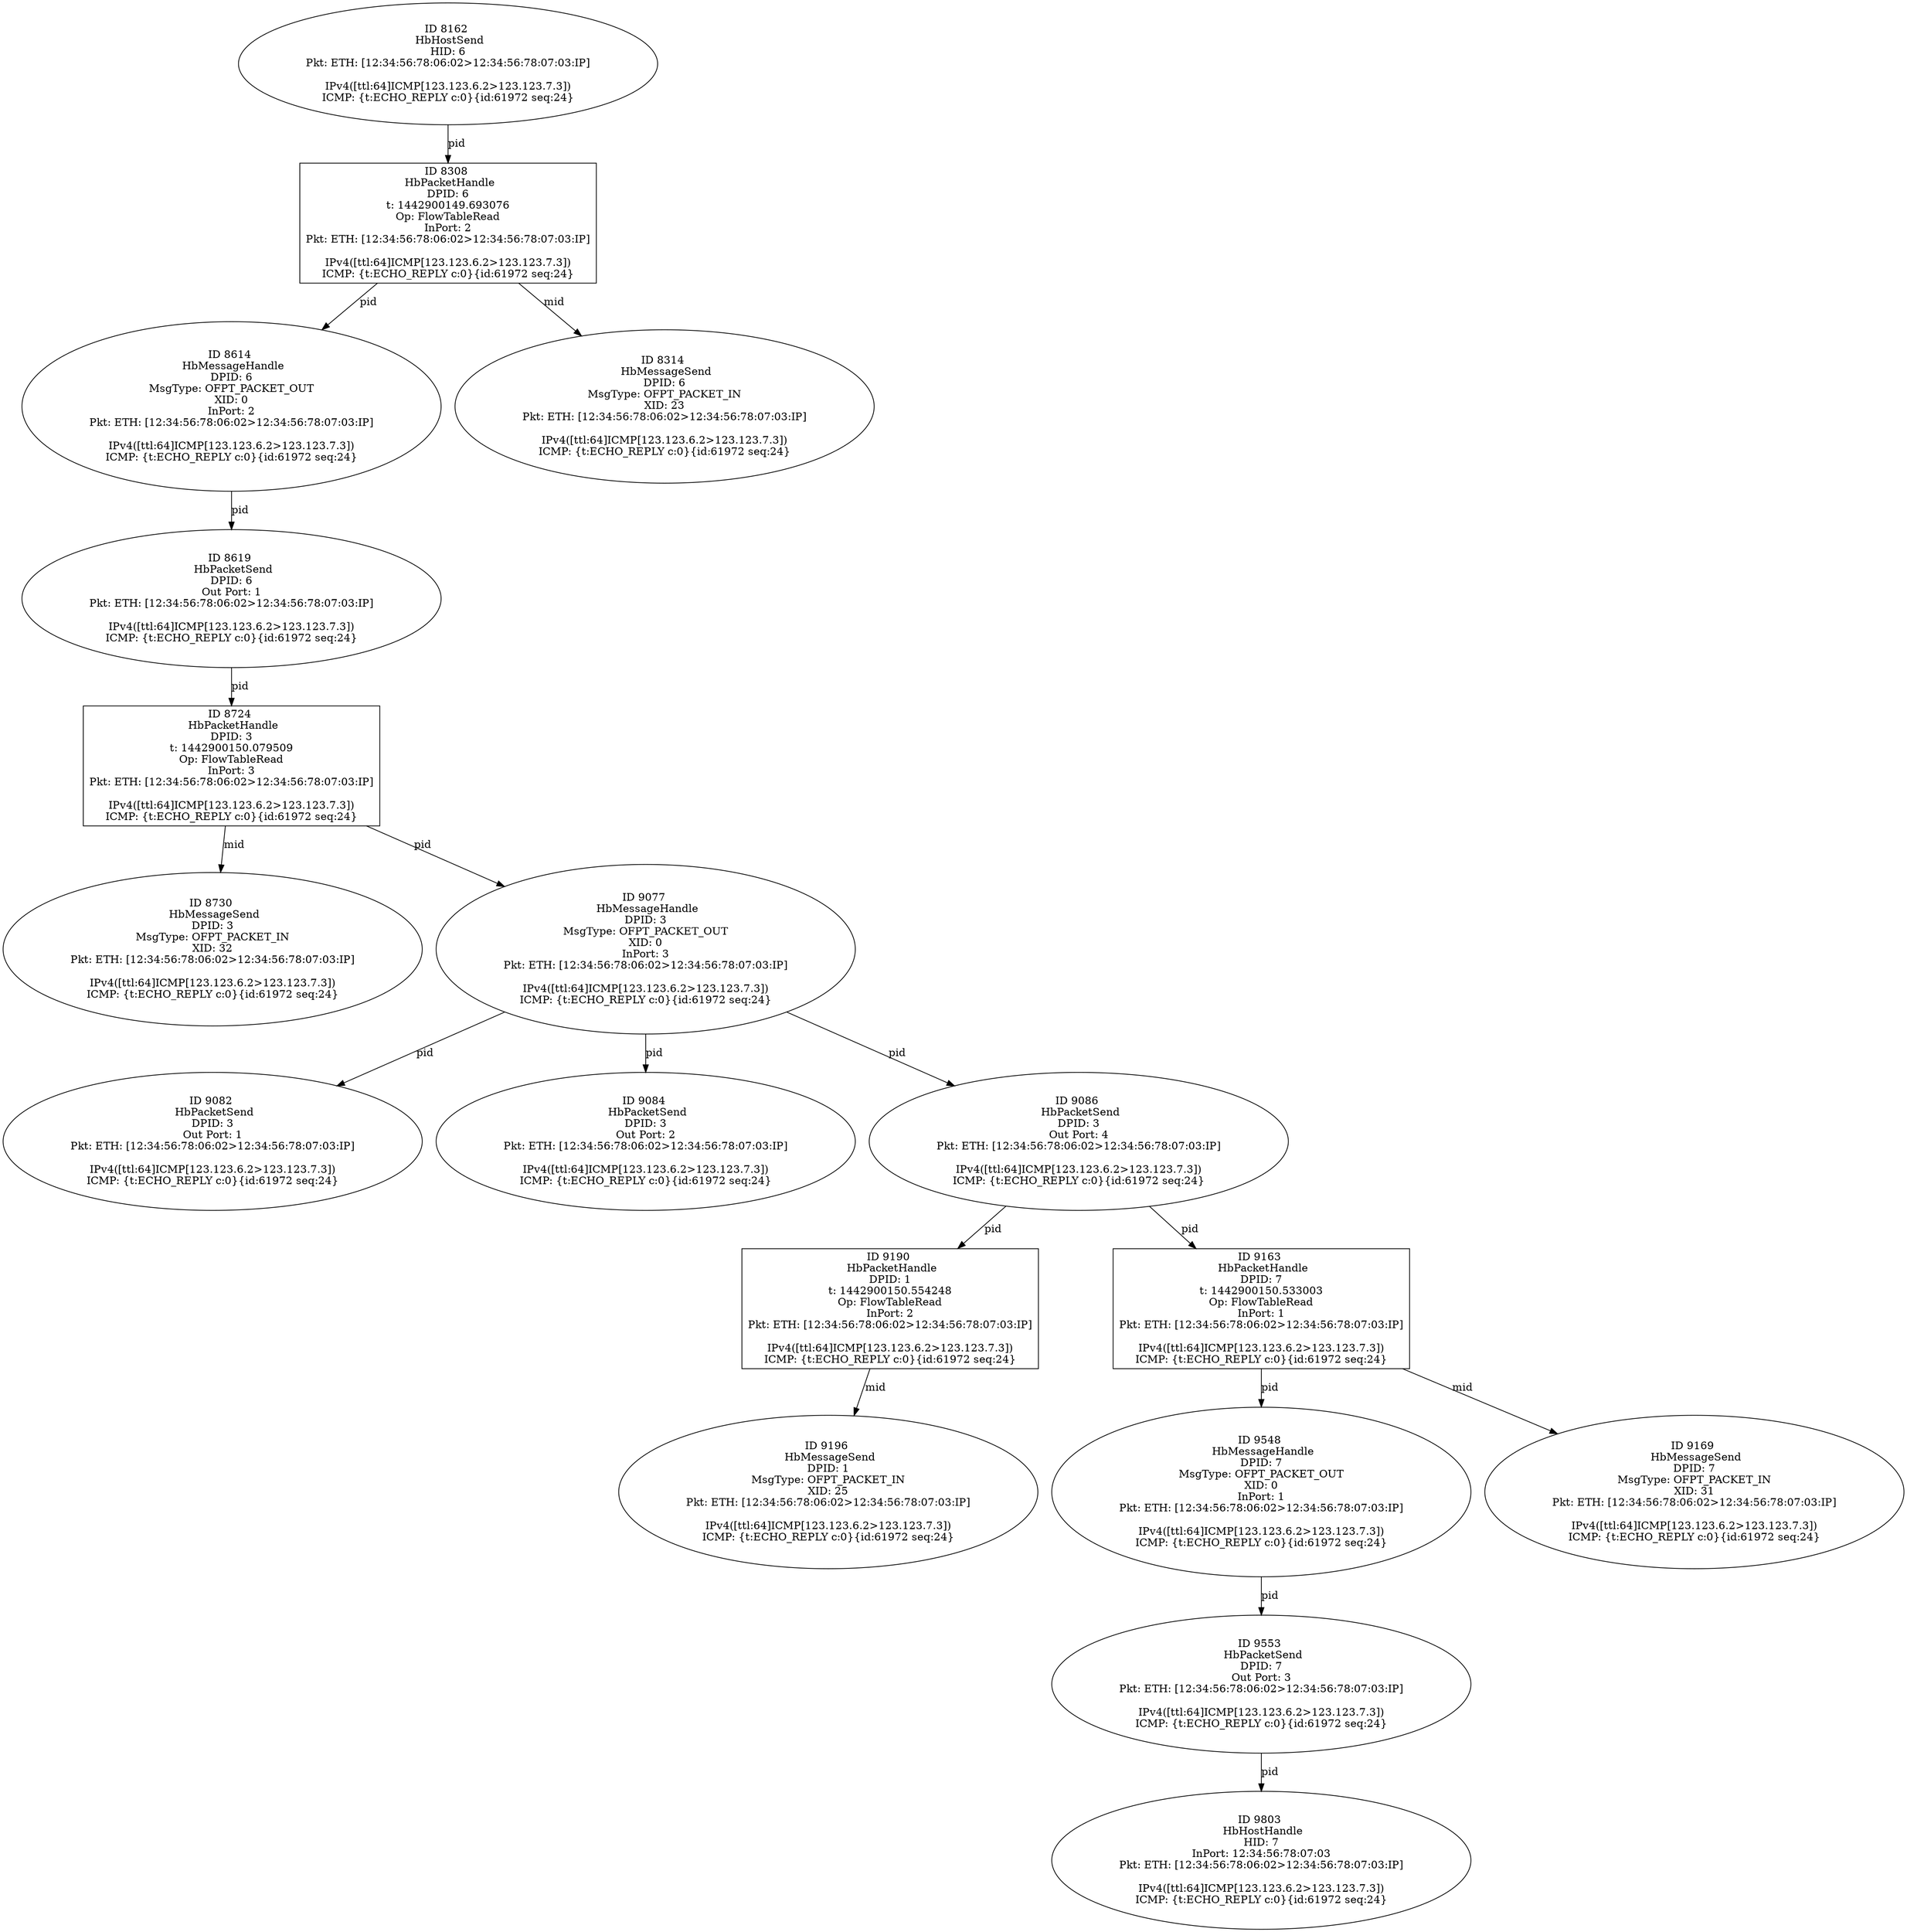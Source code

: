 strict digraph G {
8162 [shape=oval, event=<hb_events.HbHostSend object at 0x109a46790>, label="ID 8162 
 HbHostSend
HID: 6
Pkt: ETH: [12:34:56:78:06:02>12:34:56:78:07:03:IP]

IPv4([ttl:64]ICMP[123.123.6.2>123.123.7.3])
ICMP: {t:ECHO_REPLY c:0}{id:61972 seq:24}"];
9803 [shape=oval, event=<hb_events.HbHostHandle object at 0x109d87910>, label="ID 9803 
 HbHostHandle
HID: 7
InPort: 12:34:56:78:07:03
Pkt: ETH: [12:34:56:78:06:02>12:34:56:78:07:03:IP]

IPv4([ttl:64]ICMP[123.123.6.2>123.123.7.3])
ICMP: {t:ECHO_REPLY c:0}{id:61972 seq:24}"];
9190 [shape=box, event=<hb_events.HbPacketHandle object at 0x109c13910>, label="ID 9190 
 HbPacketHandle
DPID: 1
t: 1442900150.554248
Op: FlowTableRead
InPort: 2
Pkt: ETH: [12:34:56:78:06:02>12:34:56:78:07:03:IP]

IPv4([ttl:64]ICMP[123.123.6.2>123.123.7.3])
ICMP: {t:ECHO_REPLY c:0}{id:61972 seq:24}"];
8614 [shape=oval, event=<hb_events.HbMessageHandle object at 0x109b02dd0>, label="ID 8614 
 HbMessageHandle
DPID: 6
MsgType: OFPT_PACKET_OUT
XID: 0
InPort: 2
Pkt: ETH: [12:34:56:78:06:02>12:34:56:78:07:03:IP]

IPv4([ttl:64]ICMP[123.123.6.2>123.123.7.3])
ICMP: {t:ECHO_REPLY c:0}{id:61972 seq:24}"];
9553 [shape=oval, event=<hb_events.HbPacketSend object at 0x109cd26d0>, label="ID 9553 
 HbPacketSend
DPID: 7
Out Port: 3
Pkt: ETH: [12:34:56:78:06:02>12:34:56:78:07:03:IP]

IPv4([ttl:64]ICMP[123.123.6.2>123.123.7.3])
ICMP: {t:ECHO_REPLY c:0}{id:61972 seq:24}"];
9548 [shape=oval, event=<hb_events.HbMessageHandle object at 0x109cd2210>, label="ID 9548 
 HbMessageHandle
DPID: 7
MsgType: OFPT_PACKET_OUT
XID: 0
InPort: 1
Pkt: ETH: [12:34:56:78:06:02>12:34:56:78:07:03:IP]

IPv4([ttl:64]ICMP[123.123.6.2>123.123.7.3])
ICMP: {t:ECHO_REPLY c:0}{id:61972 seq:24}"];
9163 [shape=box, event=<hb_events.HbPacketHandle object at 0x109bf8890>, label="ID 9163 
 HbPacketHandle
DPID: 7
t: 1442900150.533003
Op: FlowTableRead
InPort: 1
Pkt: ETH: [12:34:56:78:06:02>12:34:56:78:07:03:IP]

IPv4([ttl:64]ICMP[123.123.6.2>123.123.7.3])
ICMP: {t:ECHO_REPLY c:0}{id:61972 seq:24}"];
9196 [shape=oval, event=<hb_events.HbMessageSend object at 0x109c19410>, label="ID 9196 
 HbMessageSend
DPID: 1
MsgType: OFPT_PACKET_IN
XID: 25
Pkt: ETH: [12:34:56:78:06:02>12:34:56:78:07:03:IP]

IPv4([ttl:64]ICMP[123.123.6.2>123.123.7.3])
ICMP: {t:ECHO_REPLY c:0}{id:61972 seq:24}"];
9082 [shape=oval, event=<hb_events.HbPacketSend object at 0x109bdd210>, label="ID 9082 
 HbPacketSend
DPID: 3
Out Port: 1
Pkt: ETH: [12:34:56:78:06:02>12:34:56:78:07:03:IP]

IPv4([ttl:64]ICMP[123.123.6.2>123.123.7.3])
ICMP: {t:ECHO_REPLY c:0}{id:61972 seq:24}"];
9169 [shape=oval, event=<hb_events.HbMessageSend object at 0x109bfe6d0>, label="ID 9169 
 HbMessageSend
DPID: 7
MsgType: OFPT_PACKET_IN
XID: 31
Pkt: ETH: [12:34:56:78:06:02>12:34:56:78:07:03:IP]

IPv4([ttl:64]ICMP[123.123.6.2>123.123.7.3])
ICMP: {t:ECHO_REPLY c:0}{id:61972 seq:24}"];
8730 [shape=oval, event=<hb_events.HbMessageSend object at 0x109b38350>, label="ID 8730 
 HbMessageSend
DPID: 3
MsgType: OFPT_PACKET_IN
XID: 32
Pkt: ETH: [12:34:56:78:06:02>12:34:56:78:07:03:IP]

IPv4([ttl:64]ICMP[123.123.6.2>123.123.7.3])
ICMP: {t:ECHO_REPLY c:0}{id:61972 seq:24}"];
8724 [shape=box, event=<hb_events.HbPacketHandle object at 0x109b30bd0>, label="ID 8724 
 HbPacketHandle
DPID: 3
t: 1442900150.079509
Op: FlowTableRead
InPort: 3
Pkt: ETH: [12:34:56:78:06:02>12:34:56:78:07:03:IP]

IPv4([ttl:64]ICMP[123.123.6.2>123.123.7.3])
ICMP: {t:ECHO_REPLY c:0}{id:61972 seq:24}"];
9077 [shape=oval, event=<hb_events.HbMessageHandle object at 0x109bd5910>, label="ID 9077 
 HbMessageHandle
DPID: 3
MsgType: OFPT_PACKET_OUT
XID: 0
InPort: 3
Pkt: ETH: [12:34:56:78:06:02>12:34:56:78:07:03:IP]

IPv4([ttl:64]ICMP[123.123.6.2>123.123.7.3])
ICMP: {t:ECHO_REPLY c:0}{id:61972 seq:24}"];
8308 [shape=box, event=<hb_events.HbPacketHandle object at 0x109a86c50>, label="ID 8308 
 HbPacketHandle
DPID: 6
t: 1442900149.693076
Op: FlowTableRead
InPort: 2
Pkt: ETH: [12:34:56:78:06:02>12:34:56:78:07:03:IP]

IPv4([ttl:64]ICMP[123.123.6.2>123.123.7.3])
ICMP: {t:ECHO_REPLY c:0}{id:61972 seq:24}"];
8314 [shape=oval, event=<hb_events.HbMessageSend object at 0x109a8c450>, label="ID 8314 
 HbMessageSend
DPID: 6
MsgType: OFPT_PACKET_IN
XID: 23
Pkt: ETH: [12:34:56:78:06:02>12:34:56:78:07:03:IP]

IPv4([ttl:64]ICMP[123.123.6.2>123.123.7.3])
ICMP: {t:ECHO_REPLY c:0}{id:61972 seq:24}"];
9084 [shape=oval, event=<hb_events.HbPacketSend object at 0x109bdd450>, label="ID 9084 
 HbPacketSend
DPID: 3
Out Port: 2
Pkt: ETH: [12:34:56:78:06:02>12:34:56:78:07:03:IP]

IPv4([ttl:64]ICMP[123.123.6.2>123.123.7.3])
ICMP: {t:ECHO_REPLY c:0}{id:61972 seq:24}"];
8619 [shape=oval, event=<hb_events.HbPacketSend object at 0x109b0b310>, label="ID 8619 
 HbPacketSend
DPID: 6
Out Port: 1
Pkt: ETH: [12:34:56:78:06:02>12:34:56:78:07:03:IP]

IPv4([ttl:64]ICMP[123.123.6.2>123.123.7.3])
ICMP: {t:ECHO_REPLY c:0}{id:61972 seq:24}"];
9086 [shape=oval, event=<hb_events.HbPacketSend object at 0x109bdd690>, label="ID 9086 
 HbPacketSend
DPID: 3
Out Port: 4
Pkt: ETH: [12:34:56:78:06:02>12:34:56:78:07:03:IP]

IPv4([ttl:64]ICMP[123.123.6.2>123.123.7.3])
ICMP: {t:ECHO_REPLY c:0}{id:61972 seq:24}"];
8162 -> 8308  [rel=pid, label=pid];
9163 -> 9169  [rel=mid, label=mid];
9163 -> 9548  [rel=pid, label=pid];
9190 -> 9196  [rel=mid, label=mid];
8614 -> 8619  [rel=pid, label=pid];
9548 -> 9553  [rel=pid, label=pid];
8619 -> 8724  [rel=pid, label=pid];
9553 -> 9803  [rel=pid, label=pid];
8724 -> 8730  [rel=mid, label=mid];
8724 -> 9077  [rel=pid, label=pid];
9077 -> 9082  [rel=pid, label=pid];
9077 -> 9084  [rel=pid, label=pid];
9077 -> 9086  [rel=pid, label=pid];
8308 -> 8314  [rel=mid, label=mid];
8308 -> 8614  [rel=pid, label=pid];
9086 -> 9163  [rel=pid, label=pid];
9086 -> 9190  [rel=pid, label=pid];
}
